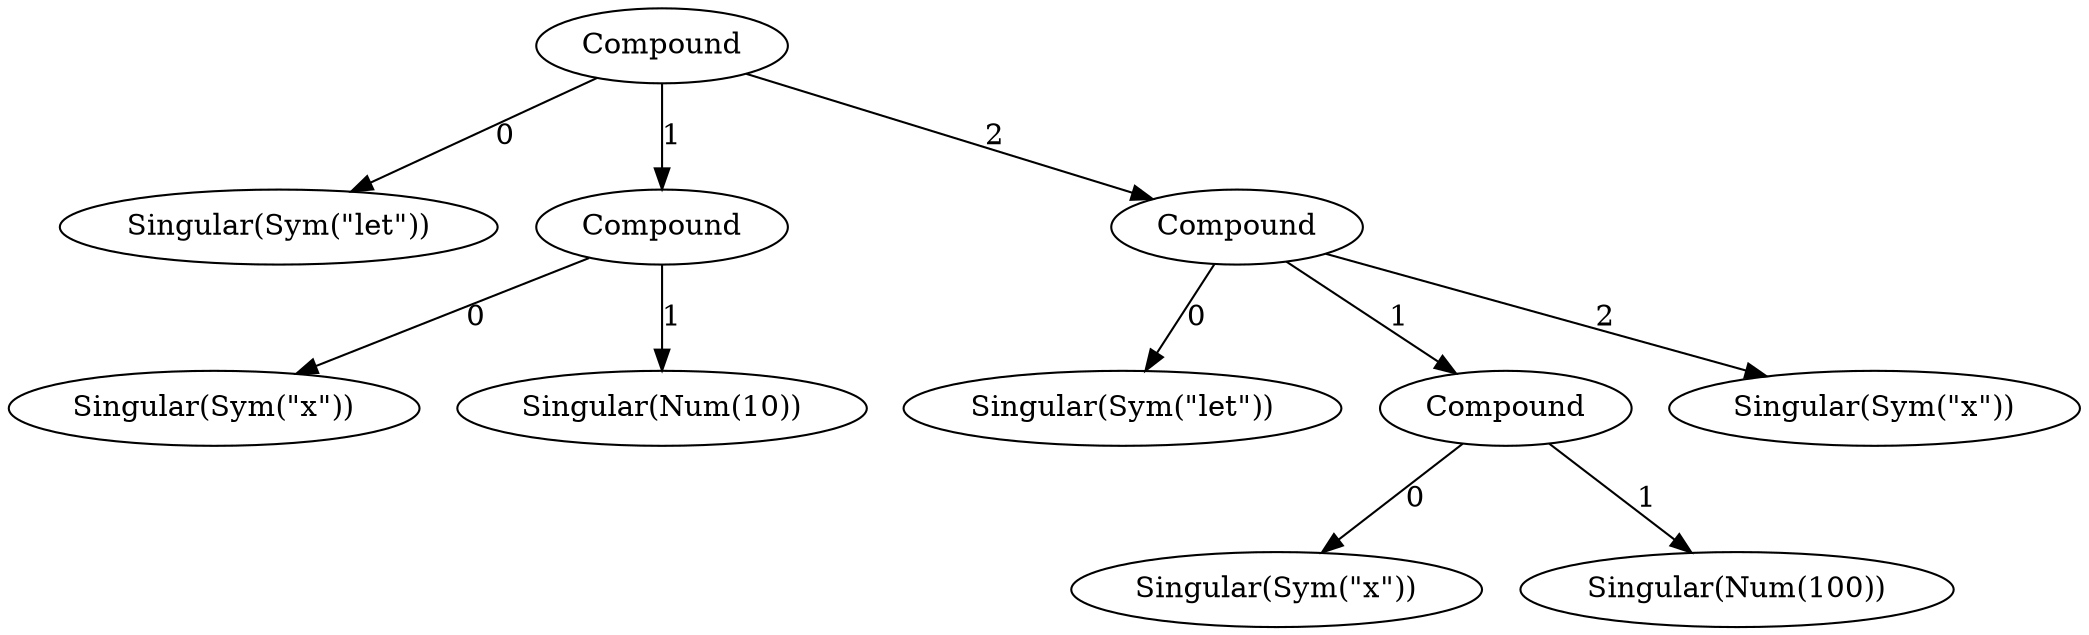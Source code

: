 digraph {
    0 [ label = "Compound" ]
    1 [ label = "Singular(Sym(\"let\"))" ]
    2 [ label = "Compound" ]
    3 [ label = "Singular(Sym(\"x\"))" ]
    4 [ label = "Singular(Num(10))" ]
    5 [ label = "Compound" ]
    6 [ label = "Singular(Sym(\"let\"))" ]
    7 [ label = "Compound" ]
    8 [ label = "Singular(Sym(\"x\"))" ]
    9 [ label = "Singular(Num(100))" ]
    10 [ label = "Singular(Sym(\"x\"))" ]
    0 -> 1 [ label = "0" ]
    0 -> 2 [ label = "1" ]
    2 -> 3 [ label = "0" ]
    2 -> 4 [ label = "1" ]
    0 -> 5 [ label = "2" ]
    5 -> 6 [ label = "0" ]
    5 -> 7 [ label = "1" ]
    7 -> 8 [ label = "0" ]
    7 -> 9 [ label = "1" ]
    5 -> 10 [ label = "2" ]
}


